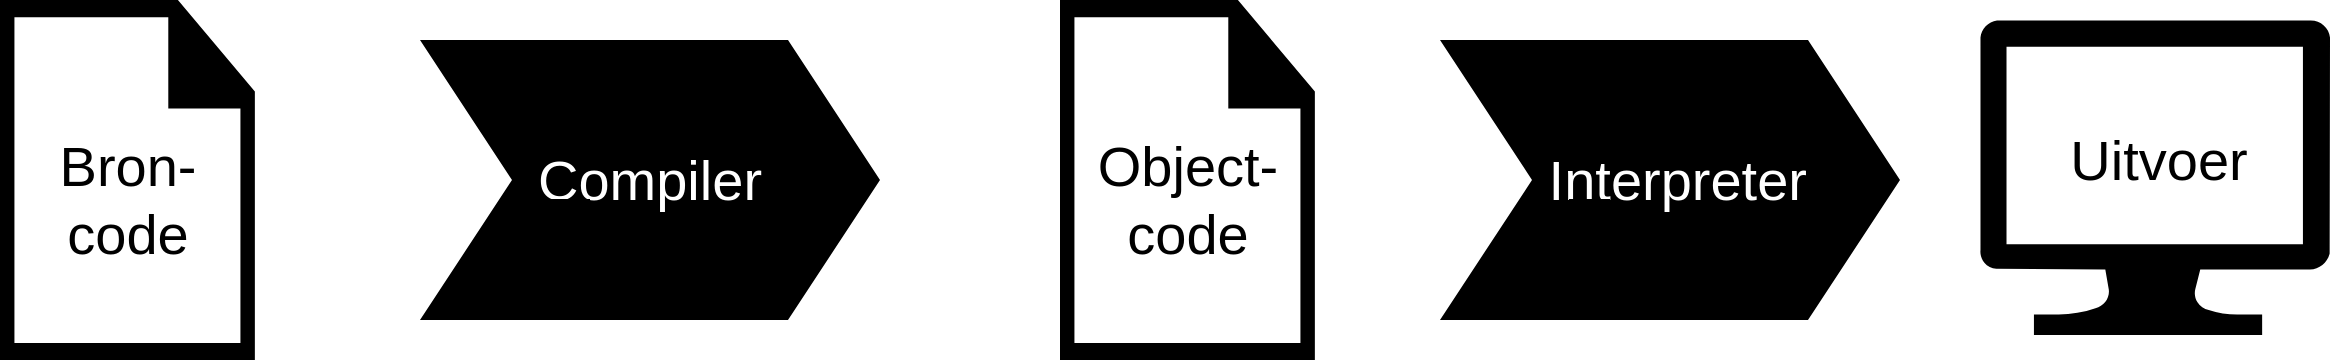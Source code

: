 <mxfile version="13.9.9" type="device"><diagram id="QMF0RNIs6ZeeV_lPy9eS" name="Page-1"><mxGraphModel dx="1102" dy="1000" grid="1" gridSize="10" guides="1" tooltips="1" connect="1" arrows="1" fold="1" page="1" pageScale="1" pageWidth="850" pageHeight="1100" math="0" shadow="0"><root><mxCell id="0"/><mxCell id="1" parent="0"/><mxCell id="2jlPkkIAWg4zWUvL0HfH-1" value="" style="group;labelPosition=center;verticalLabelPosition=middle;align=center;verticalAlign=middle;" vertex="1" connectable="0" parent="1"><mxGeometry x="280" y="410" width="230" height="140" as="geometry"/></mxCell><mxCell id="2jlPkkIAWg4zWUvL0HfH-2" value="" style="shape=step;whiteSpace=wrap;html=1;fontSize=28;fontColor=#FFFFFF;strokeColor=none;fontStyle=0;fillColor=#000000;labelPosition=center;verticalLabelPosition=middle;align=center;verticalAlign=middle;" vertex="1" parent="2jlPkkIAWg4zWUvL0HfH-1"><mxGeometry width="230" height="140" as="geometry"/></mxCell><mxCell id="2jlPkkIAWg4zWUvL0HfH-3" value="&lt;font style=&quot;font-size: 28px&quot; color=&quot;#ffffff&quot;&gt;Compiler&lt;/font&gt;" style="text;html=1;strokeColor=none;fillColor=none;align=center;verticalAlign=middle;whiteSpace=wrap;rounded=0;labelPosition=center;verticalLabelPosition=middle;" vertex="1" parent="2jlPkkIAWg4zWUvL0HfH-1"><mxGeometry x="85" y="50" width="60" height="40" as="geometry"/></mxCell><mxCell id="2jlPkkIAWg4zWUvL0HfH-4" style="edgeStyle=orthogonalEdgeStyle;rounded=0;orthogonalLoop=1;jettySize=auto;html=1;exitX=0;exitY=0.75;exitDx=0;exitDy=0;labelPosition=center;verticalLabelPosition=middle;align=center;verticalAlign=middle;" edge="1" parent="2jlPkkIAWg4zWUvL0HfH-1" source="2jlPkkIAWg4zWUvL0HfH-3" target="2jlPkkIAWg4zWUvL0HfH-3"><mxGeometry relative="1" as="geometry"/></mxCell><mxCell id="2jlPkkIAWg4zWUvL0HfH-5" value="" style="group;labelPosition=center;verticalLabelPosition=middle;align=center;verticalAlign=middle;" vertex="1" connectable="0" parent="1"><mxGeometry x="70" y="390" width="100" height="150" as="geometry"/></mxCell><mxCell id="2jlPkkIAWg4zWUvL0HfH-6" value="" style="pointerEvents=1;shadow=0;dashed=0;html=1;strokeColor=none;labelPosition=center;verticalLabelPosition=middle;verticalAlign=middle;outlineConnect=0;align=center;shape=mxgraph.office.concepts.document_blank;fillColor=#000000;" vertex="1" parent="2jlPkkIAWg4zWUvL0HfH-5"><mxGeometry width="127.43" height="180" as="geometry"/></mxCell><mxCell id="2jlPkkIAWg4zWUvL0HfH-7" value="&lt;font style=&quot;font-size: 28px&quot;&gt;Bron-&lt;br&gt;code&lt;br&gt;&lt;/font&gt;" style="text;html=1;strokeColor=none;fillColor=none;align=center;verticalAlign=middle;whiteSpace=wrap;rounded=0;labelPosition=center;verticalLabelPosition=middle;" vertex="1" parent="2jlPkkIAWg4zWUvL0HfH-5"><mxGeometry x="33.72" y="80" width="60" height="40" as="geometry"/></mxCell><mxCell id="2jlPkkIAWg4zWUvL0HfH-8" value="" style="group;fontStyle=4;align=center;labelPosition=center;verticalLabelPosition=middle;verticalAlign=middle;" vertex="1" connectable="0" parent="1"><mxGeometry x="1060" y="400" width="180" height="160" as="geometry"/></mxCell><mxCell id="2jlPkkIAWg4zWUvL0HfH-9" value="" style="aspect=fixed;pointerEvents=1;shadow=0;dashed=0;html=1;strokeColor=none;labelPosition=center;verticalLabelPosition=middle;verticalAlign=middle;align=center;shape=mxgraph.azure.computer;fillColor=#000000;fontStyle=4" vertex="1" parent="2jlPkkIAWg4zWUvL0HfH-8"><mxGeometry width="175.001" height="157.5" as="geometry"/></mxCell><mxCell id="2jlPkkIAWg4zWUvL0HfH-10" value="&lt;font style=&quot;font-size: 28px&quot;&gt;Uitvoer&lt;/font&gt;" style="text;html=1;strokeColor=none;fillColor=none;align=center;verticalAlign=middle;whiteSpace=wrap;rounded=0;fontStyle=0;labelPosition=center;verticalLabelPosition=middle;" vertex="1" parent="2jlPkkIAWg4zWUvL0HfH-8"><mxGeometry x="66.404" y="54.369" width="47.184" height="31.068" as="geometry"/></mxCell><mxCell id="2jlPkkIAWg4zWUvL0HfH-11" value="" style="group;labelPosition=center;verticalLabelPosition=middle;align=center;verticalAlign=middle;" vertex="1" connectable="0" parent="1"><mxGeometry x="790" y="410" width="230" height="140" as="geometry"/></mxCell><mxCell id="2jlPkkIAWg4zWUvL0HfH-12" value="" style="shape=step;whiteSpace=wrap;html=1;fontSize=28;fontColor=#FFFFFF;strokeColor=none;fontStyle=0;fillColor=#000000;labelPosition=center;verticalLabelPosition=middle;align=center;verticalAlign=middle;" vertex="1" parent="2jlPkkIAWg4zWUvL0HfH-11"><mxGeometry width="230" height="140" as="geometry"/></mxCell><mxCell id="2jlPkkIAWg4zWUvL0HfH-13" value="&lt;font style=&quot;font-size: 28px&quot; color=&quot;#ffffff&quot;&gt;&amp;nbsp;Interpreter&lt;/font&gt;" style="text;html=1;strokeColor=none;fillColor=none;align=center;verticalAlign=middle;whiteSpace=wrap;rounded=0;labelPosition=center;verticalLabelPosition=middle;" vertex="1" parent="2jlPkkIAWg4zWUvL0HfH-11"><mxGeometry x="85" y="50" width="60" height="40" as="geometry"/></mxCell><mxCell id="2jlPkkIAWg4zWUvL0HfH-14" style="edgeStyle=orthogonalEdgeStyle;rounded=0;orthogonalLoop=1;jettySize=auto;html=1;exitX=0;exitY=0.75;exitDx=0;exitDy=0;labelPosition=center;verticalLabelPosition=middle;align=center;verticalAlign=middle;" edge="1" parent="2jlPkkIAWg4zWUvL0HfH-11" source="2jlPkkIAWg4zWUvL0HfH-13" target="2jlPkkIAWg4zWUvL0HfH-13"><mxGeometry relative="1" as="geometry"/></mxCell><mxCell id="2jlPkkIAWg4zWUvL0HfH-15" value="" style="group;labelPosition=center;verticalLabelPosition=middle;align=center;verticalAlign=middle;" vertex="1" connectable="0" parent="1"><mxGeometry x="600" y="390" width="100" height="150" as="geometry"/></mxCell><mxCell id="2jlPkkIAWg4zWUvL0HfH-16" value="" style="pointerEvents=1;shadow=0;dashed=0;html=1;strokeColor=none;labelPosition=center;verticalLabelPosition=middle;verticalAlign=middle;outlineConnect=0;align=center;shape=mxgraph.office.concepts.document_blank;fillColor=#000000;" vertex="1" parent="2jlPkkIAWg4zWUvL0HfH-15"><mxGeometry width="127.43" height="180" as="geometry"/></mxCell><mxCell id="2jlPkkIAWg4zWUvL0HfH-17" value="&lt;font style=&quot;font-size: 28px&quot;&gt;Object-&lt;br&gt;code&lt;br&gt;&lt;/font&gt;" style="text;html=1;strokeColor=none;fillColor=none;align=center;verticalAlign=middle;whiteSpace=wrap;rounded=0;labelPosition=center;verticalLabelPosition=middle;" vertex="1" parent="2jlPkkIAWg4zWUvL0HfH-15"><mxGeometry x="33.72" y="80" width="60" height="40" as="geometry"/></mxCell></root></mxGraphModel></diagram></mxfile>
